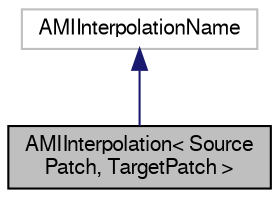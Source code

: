digraph "AMIInterpolation&lt; SourcePatch, TargetPatch &gt;"
{
  bgcolor="transparent";
  edge [fontname="FreeSans",fontsize="10",labelfontname="FreeSans",labelfontsize="10"];
  node [fontname="FreeSans",fontsize="10",shape=record];
  Node2 [label="AMIInterpolation\< Source\lPatch, TargetPatch \>",height=0.2,width=0.4,color="black", fillcolor="grey75", style="filled", fontcolor="black"];
  Node3 -> Node2 [dir="back",color="midnightblue",fontsize="10",style="solid",fontname="FreeSans"];
  Node3 [label="AMIInterpolationName",height=0.2,width=0.4,color="grey75"];
}
